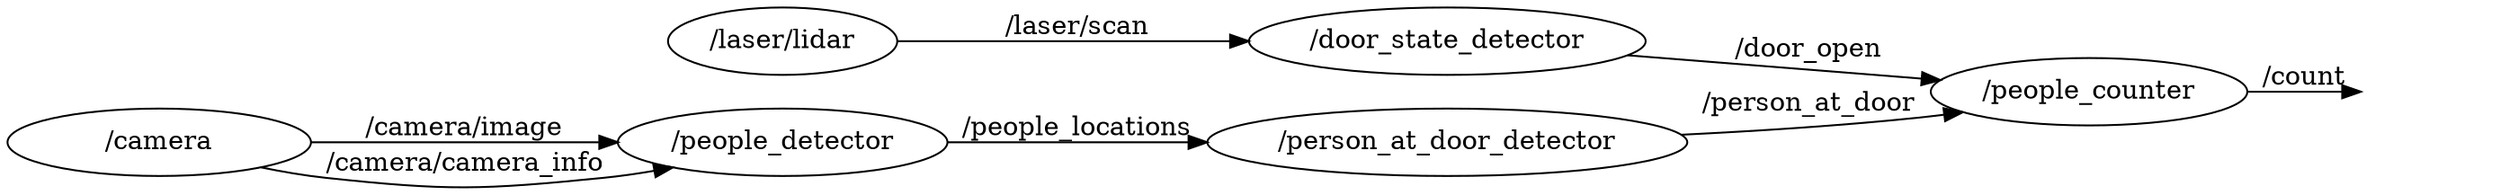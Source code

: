 digraph graphname {
	graph [bb="0,0,906.94,362",
		compound=True,
		rank=same,
		rankdir=LR,
		ranksep=0.2
	];
	n___laser__lidar		 [URL=__laser__lidar,
		height=0.5,
		label="/laser/lidar",
		pos="94.892,240",
		shape=ellipse,
		tooltip="/laser/lidar",
		width=1.336];
	n___door_state_detector	 [URL=__door_state_detector,
		height=0.5,
		label="/door_state_detector",
		pos="364.52,319",
		shape=ellipse,
		tooltip="/door_state_detector",
		width=2.2929];
	n___laser__lidar -> n___door_state_detector	 [URL=topic_3A__laser__scan,
		label="/laser/scan",
		lp="226.78,293.5",
		penwidth=1,
		pos="e,315.23,304.56 132.95,251.15 177.82,264.3 252.91,286.3 305.38,301.67"];
	n___q	 [URL=__q,
		height=0.5,
		label="",
		color="white"
		pos="871.85,202",
		shape=ellipse,
		tooltip="/rosout",
		width=0.97491];
	n___people_counter	 [URL=__people_counter,
		height=0.5,
		label="/people_counter",
		pos="701.51,299",
		shape=ellipse,
		tooltip="/people_counter",
		width=1.8776];
	n___people_counter -> n___q	 [URL=topic_3A__count,
		label="/count",
		lp="809.75,287.5",
		penwidth=1,
		pos="e,863.28,219.73 760.86,290.28 783.6,284.84 808.84,276.08 828.75,262 840.93,253.39 850.95,240.21 858.24,228.4"];
	n___person_at_door_detector	 [URL=__person_at_door_detector,
		height=0.5,
		label="/person_at_door_detector",
		pos="364.52,256",
		shape=ellipse,
		tooltip="/person_at_door_detector",
		width=2.7984];
	n___person_at_door_detector -> n___people_counter	 [URL=topic_3A__person_at_door,
		label="/person_at_door",
		lp="542.77,292.5",
		penwidth=1,
		pos="e,643.47,289.56 450.91,265.27 498.55,270.6 558.74,277.67 612.27,285 619.05,285.93 626.12,286.95 633.17,288"];
	n___door_state_detector -> n___people_counter	 [URL=topic_3A__door_open,
		label="/door_open",
		lp="542.77,319.5",
		penwidth=1,
		pos="e,635.52,302.92 444.38,314.26 499.15,311.01 571.37,306.72 625.33,303.52"];
	n___people_detector	 [URL=__people_detector,
		height=0.5,
		label="/people_detector",
		pos="364.52,105",
		shape=ellipse,
		tooltip="/camera",
		width=1.0832];
	n___people_detector -> n___person_at_door_detector	 [URL=topic_3A__people_locations,
		label="/people_locations",
		lp="701.51,88.5",
		penwidth=1,
		pos="e,865.03,184.27 394.73,93.494 466.59,68.114 651.48,14.64 782.75,81 821.45,100.56 847.45,145.73 860.94,175.01"];
	n___camera	 [URL=__camera,
		height=0.5,
		label="/camera",
		pos="701.51,123",
		shape=ellipse,
		tooltip="/camera",
		width=2.2567];
	n___camera -> n___people_detector	 [URL=topic_3A__camera_image,
		label="/camera/image",
		lp="542.77,113.5",
		penwidth=1,
		pos="e,403.68,102.94 643.16,110.29 632.91,108.52 622.31,106.97 612.27,106 543.72,99.39 464.01,100.66 413.91,102.53"];
	n___camera -> n___people_detector	 [URL=topic_3A__camera_camera_info,
		label="/camera/camera_info",
		lp="542.77,113.5",
		penwidth=1,
		pos="e,403.68,102.94 643.16,110.29 632.91,108.52 622.31,106.97 612.27,106 543.72,99.39 464.01,100.66 413.91,102.53"];

}
